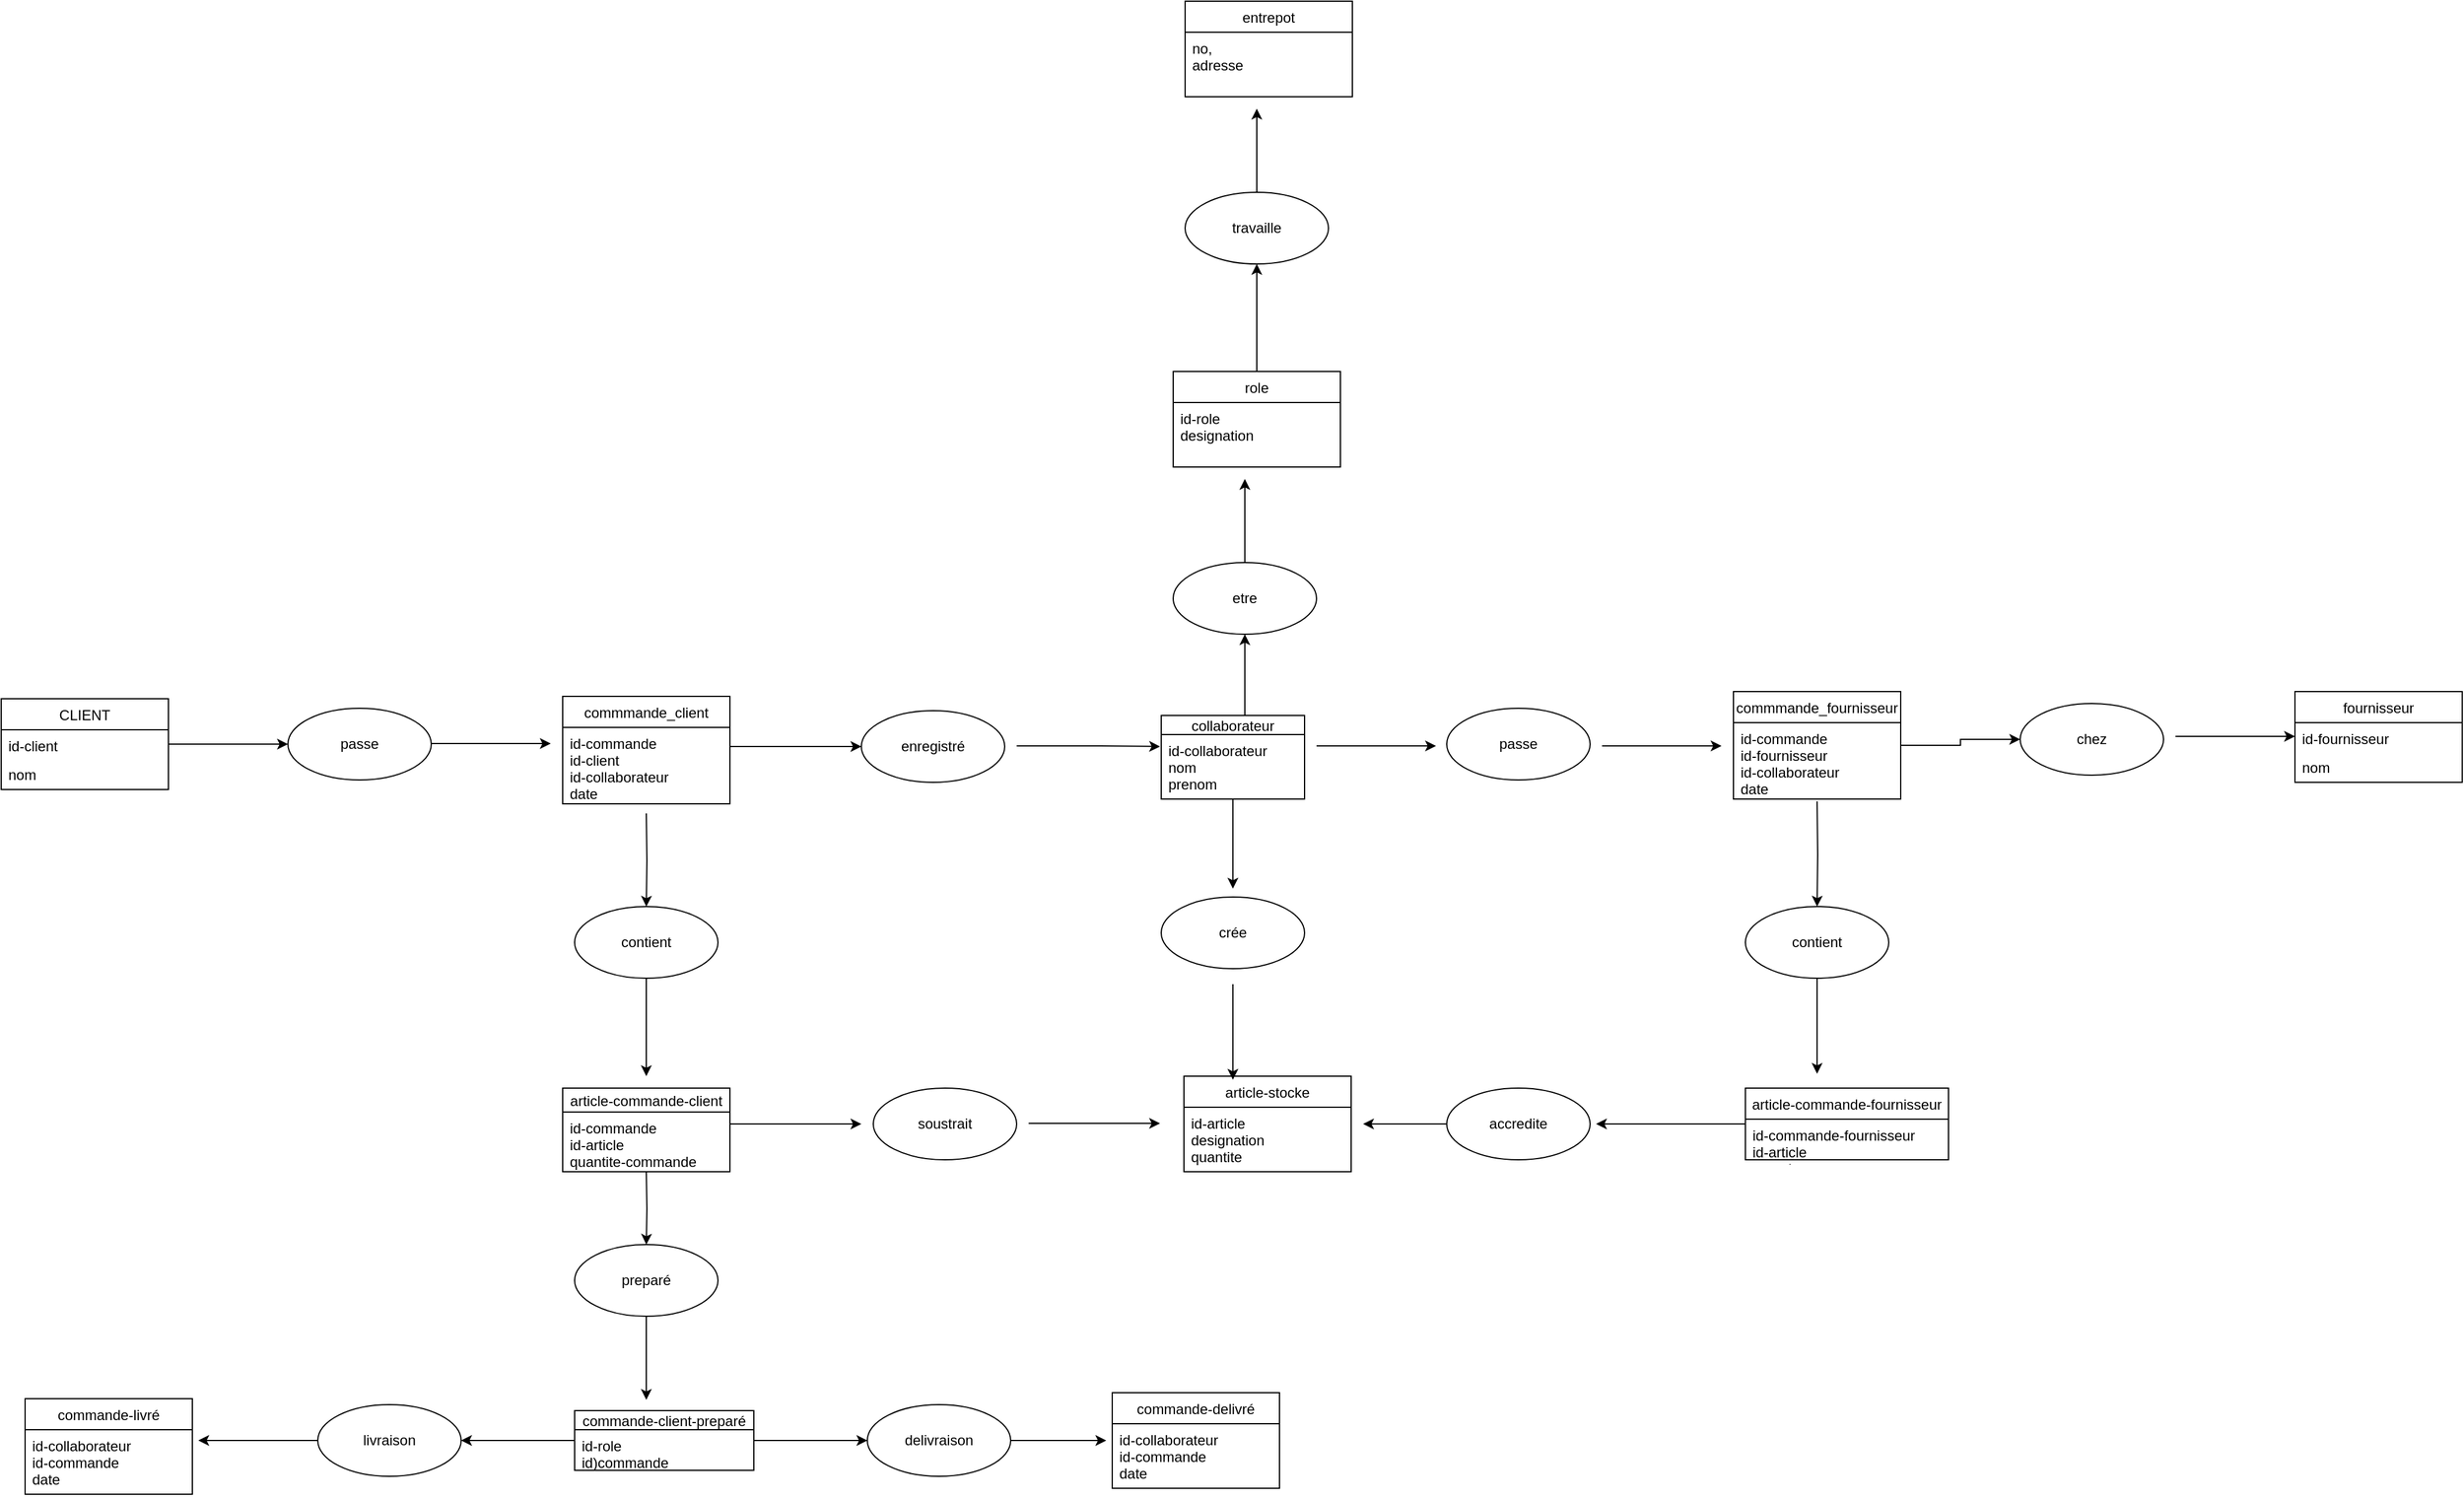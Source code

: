 <mxfile version="16.5.4" type="google"><diagram id="woj8xbHkPun7IAL6MxO8" name="Page-4"><mxGraphModel dx="2062" dy="1042" grid="1" gridSize="10" guides="1" tooltips="1" connect="1" arrows="1" fold="1" page="1" pageScale="1" pageWidth="850" pageHeight="1100" math="0" shadow="0"><root><object label="" id="11S-civTUyGbH9KHt7KV-0"><mxCell/></object><mxCell id="11S-civTUyGbH9KHt7KV-1" parent="11S-civTUyGbH9KHt7KV-0"/><mxCell id="11S-civTUyGbH9KHt7KV-27" value="" style="edgeStyle=orthogonalEdgeStyle;rounded=0;orthogonalLoop=1;jettySize=auto;html=1;" parent="11S-civTUyGbH9KHt7KV-1" source="11S-civTUyGbH9KHt7KV-28" target="11S-civTUyGbH9KHt7KV-32" edge="1"><mxGeometry relative="1" as="geometry"/></mxCell><mxCell id="11S-civTUyGbH9KHt7KV-28" value="CLIENT" style="swimlane;fontStyle=0;childLayout=stackLayout;horizontal=1;startSize=26;fillColor=none;horizontalStack=0;resizeParent=1;resizeParentMax=0;resizeLast=0;collapsible=1;marginBottom=0;" parent="11S-civTUyGbH9KHt7KV-1" vertex="1"><mxGeometry x="40" y="584" width="140" height="76" as="geometry"/></mxCell><mxCell id="11S-civTUyGbH9KHt7KV-29" value="id-client" style="text;strokeColor=none;fillColor=none;align=left;verticalAlign=top;spacingLeft=4;spacingRight=4;overflow=hidden;rotatable=0;points=[[0,0.5],[1,0.5]];portConstraint=eastwest;" parent="11S-civTUyGbH9KHt7KV-28" vertex="1"><mxGeometry y="26" width="140" height="24" as="geometry"/></mxCell><mxCell id="11S-civTUyGbH9KHt7KV-30" value="nom" style="text;strokeColor=none;fillColor=none;align=left;verticalAlign=top;spacingLeft=4;spacingRight=4;overflow=hidden;rotatable=0;points=[[0,0.5],[1,0.5]];portConstraint=eastwest;" parent="11S-civTUyGbH9KHt7KV-28" vertex="1"><mxGeometry y="50" width="140" height="26" as="geometry"/></mxCell><mxCell id="11S-civTUyGbH9KHt7KV-32" value="passe" style="ellipse;whiteSpace=wrap;html=1;fillColor=none;fontStyle=0;startSize=26;" parent="11S-civTUyGbH9KHt7KV-1" vertex="1"><mxGeometry x="280" y="592" width="120" height="60" as="geometry"/></mxCell><mxCell id="11S-civTUyGbH9KHt7KV-33" value="" style="edgeStyle=orthogonalEdgeStyle;rounded=0;orthogonalLoop=1;jettySize=auto;html=1;" parent="11S-civTUyGbH9KHt7KV-1" source="11S-civTUyGbH9KHt7KV-34" target="11S-civTUyGbH9KHt7KV-39" edge="1"><mxGeometry relative="1" as="geometry"><Array as="points"><mxPoint x="690" y="624"/><mxPoint x="690" y="624"/></Array></mxGeometry></mxCell><mxCell id="11S-civTUyGbH9KHt7KV-45" value="" style="edgeStyle=orthogonalEdgeStyle;rounded=0;orthogonalLoop=1;jettySize=auto;html=1;" parent="11S-civTUyGbH9KHt7KV-1" target="11S-civTUyGbH9KHt7KV-44" edge="1"><mxGeometry relative="1" as="geometry"><mxPoint x="580" y="680" as="sourcePoint"/></mxGeometry></mxCell><mxCell id="11S-civTUyGbH9KHt7KV-34" value="commmande_client" style="swimlane;fontStyle=0;childLayout=stackLayout;horizontal=1;startSize=26;fillColor=none;horizontalStack=0;resizeParent=1;resizeParentMax=0;resizeLast=0;collapsible=1;marginBottom=0;" parent="11S-civTUyGbH9KHt7KV-1" vertex="1"><mxGeometry x="510" y="582" width="140" height="90" as="geometry"/></mxCell><mxCell id="11S-civTUyGbH9KHt7KV-35" value="id-commande&#10;id-client&#10;id-collaborateur&#10;date" style="text;strokeColor=none;fillColor=none;align=left;verticalAlign=top;spacingLeft=4;spacingRight=4;overflow=hidden;rotatable=0;points=[[0,0.5],[1,0.5]];portConstraint=eastwest;" parent="11S-civTUyGbH9KHt7KV-34" vertex="1"><mxGeometry y="26" width="140" height="64" as="geometry"/></mxCell><mxCell id="11S-civTUyGbH9KHt7KV-41" value="" style="edgeStyle=orthogonalEdgeStyle;rounded=0;orthogonalLoop=1;jettySize=auto;html=1;" parent="11S-civTUyGbH9KHt7KV-1" source="11S-civTUyGbH9KHt7KV-36" target="11S-civTUyGbH9KHt7KV-40" edge="1"><mxGeometry relative="1" as="geometry"><Array as="points"><mxPoint x="1081" y="580"/><mxPoint x="1081" y="580"/></Array></mxGeometry></mxCell><mxCell id="11S-civTUyGbH9KHt7KV-140" value="" style="edgeStyle=orthogonalEdgeStyle;rounded=0;orthogonalLoop=1;jettySize=auto;html=1;" parent="11S-civTUyGbH9KHt7KV-1" source="11S-civTUyGbH9KHt7KV-36" edge="1"><mxGeometry relative="1" as="geometry"><mxPoint x="1071" y="743" as="targetPoint"/></mxGeometry></mxCell><mxCell id="11S-civTUyGbH9KHt7KV-36" value="collaborateur" style="swimlane;fontStyle=0;childLayout=stackLayout;horizontal=1;startSize=16;fillColor=none;horizontalStack=0;resizeParent=1;resizeParentMax=0;resizeLast=0;collapsible=1;marginBottom=0;" parent="11S-civTUyGbH9KHt7KV-1" vertex="1"><mxGeometry x="1011" y="598" width="120" height="70" as="geometry"/></mxCell><mxCell id="11S-civTUyGbH9KHt7KV-37" value="id-collaborateur&#10;nom&#10;prenom" style="text;strokeColor=none;fillColor=none;align=left;verticalAlign=top;spacingLeft=4;spacingRight=4;overflow=hidden;rotatable=0;points=[[0,0.5],[1,0.5]];portConstraint=eastwest;" parent="11S-civTUyGbH9KHt7KV-36" vertex="1"><mxGeometry y="16" width="120" height="54" as="geometry"/></mxCell><mxCell id="11S-civTUyGbH9KHt7KV-39" value="enregistré" style="ellipse;whiteSpace=wrap;html=1;fillColor=none;fontStyle=0;startSize=26;" parent="11S-civTUyGbH9KHt7KV-1" vertex="1"><mxGeometry x="760" y="594" width="120" height="60" as="geometry"/></mxCell><mxCell id="11S-civTUyGbH9KHt7KV-43" value="" style="edgeStyle=orthogonalEdgeStyle;rounded=0;orthogonalLoop=1;jettySize=auto;html=1;" parent="11S-civTUyGbH9KHt7KV-1" source="11S-civTUyGbH9KHt7KV-40" edge="1"><mxGeometry relative="1" as="geometry"><mxPoint x="1081" y="400" as="targetPoint"/></mxGeometry></mxCell><mxCell id="11S-civTUyGbH9KHt7KV-40" value="etre" style="ellipse;whiteSpace=wrap;html=1;fillColor=none;fontStyle=0;startSize=26;" parent="11S-civTUyGbH9KHt7KV-1" vertex="1"><mxGeometry x="1021" y="470" width="120" height="60" as="geometry"/></mxCell><mxCell id="11S-civTUyGbH9KHt7KV-47" value="" style="edgeStyle=orthogonalEdgeStyle;rounded=0;orthogonalLoop=1;jettySize=auto;html=1;" parent="11S-civTUyGbH9KHt7KV-1" source="11S-civTUyGbH9KHt7KV-44" edge="1"><mxGeometry relative="1" as="geometry"><mxPoint x="580" y="900" as="targetPoint"/></mxGeometry></mxCell><mxCell id="11S-civTUyGbH9KHt7KV-44" value="contient" style="ellipse;whiteSpace=wrap;html=1;fillColor=none;fontStyle=0;startSize=26;" parent="11S-civTUyGbH9KHt7KV-1" vertex="1"><mxGeometry x="520" y="758" width="120" height="60" as="geometry"/></mxCell><mxCell id="11S-civTUyGbH9KHt7KV-52" value="" style="edgeStyle=orthogonalEdgeStyle;rounded=0;orthogonalLoop=1;jettySize=auto;html=1;" parent="11S-civTUyGbH9KHt7KV-1" source="11S-civTUyGbH9KHt7KV-48" edge="1"><mxGeometry relative="1" as="geometry"><mxPoint x="760" y="940" as="targetPoint"/><Array as="points"><mxPoint x="680" y="940"/><mxPoint x="680" y="940"/></Array></mxGeometry></mxCell><mxCell id="11S-civTUyGbH9KHt7KV-111" value="" style="edgeStyle=orthogonalEdgeStyle;rounded=0;orthogonalLoop=1;jettySize=auto;html=1;" parent="11S-civTUyGbH9KHt7KV-1" target="11S-civTUyGbH9KHt7KV-110" edge="1"><mxGeometry relative="1" as="geometry"><mxPoint x="580" y="980" as="sourcePoint"/></mxGeometry></mxCell><mxCell id="11S-civTUyGbH9KHt7KV-48" value="article-commande-client" style="swimlane;fontStyle=0;childLayout=stackLayout;horizontal=1;startSize=20;fillColor=none;horizontalStack=0;resizeParent=1;resizeParentMax=0;resizeLast=0;collapsible=1;marginBottom=0;" parent="11S-civTUyGbH9KHt7KV-1" vertex="1"><mxGeometry x="510" y="910" width="140" height="70" as="geometry"/></mxCell><mxCell id="11S-civTUyGbH9KHt7KV-49" value="id-commande&#10;id-article&#10;quantite-commande" style="text;strokeColor=none;fillColor=none;align=left;verticalAlign=top;spacingLeft=4;spacingRight=4;overflow=hidden;rotatable=0;points=[[0,0.5],[1,0.5]];portConstraint=eastwest;" parent="11S-civTUyGbH9KHt7KV-48" vertex="1"><mxGeometry y="20" width="140" height="50" as="geometry"/></mxCell><mxCell id="11S-civTUyGbH9KHt7KV-51" value="soustrait" style="ellipse;whiteSpace=wrap;html=1;fillColor=none;fontStyle=0;startSize=26;" parent="11S-civTUyGbH9KHt7KV-1" vertex="1"><mxGeometry x="770" y="910" width="120" height="60" as="geometry"/></mxCell><mxCell id="11S-civTUyGbH9KHt7KV-55" value="article-stocke" style="swimlane;fontStyle=0;childLayout=stackLayout;horizontal=1;startSize=26;fillColor=none;horizontalStack=0;resizeParent=1;resizeParentMax=0;resizeLast=0;collapsible=1;marginBottom=0;" parent="11S-civTUyGbH9KHt7KV-1" vertex="1"><mxGeometry x="1030" y="900" width="140" height="80" as="geometry"/></mxCell><mxCell id="11S-civTUyGbH9KHt7KV-56" value="id-article&#10;designation&#10;quantite&#10;" style="text;strokeColor=none;fillColor=none;align=left;verticalAlign=top;spacingLeft=4;spacingRight=4;overflow=hidden;rotatable=0;points=[[0,0.5],[1,0.5]];portConstraint=eastwest;" parent="11S-civTUyGbH9KHt7KV-55" vertex="1"><mxGeometry y="26" width="140" height="54" as="geometry"/></mxCell><mxCell id="11S-civTUyGbH9KHt7KV-57" value="passe" style="ellipse;whiteSpace=wrap;html=1;fillColor=none;fontStyle=0;startSize=26;" parent="11S-civTUyGbH9KHt7KV-1" vertex="1"><mxGeometry x="1250" y="592" width="120" height="60" as="geometry"/></mxCell><mxCell id="11S-civTUyGbH9KHt7KV-109" value="" style="edgeStyle=orthogonalEdgeStyle;rounded=0;orthogonalLoop=1;jettySize=auto;html=1;" parent="11S-civTUyGbH9KHt7KV-1" source="11S-civTUyGbH9KHt7KV-58" edge="1"><mxGeometry relative="1" as="geometry"><mxPoint x="1180" y="940" as="targetPoint"/></mxGeometry></mxCell><mxCell id="11S-civTUyGbH9KHt7KV-58" value="accredite" style="ellipse;whiteSpace=wrap;html=1;fillColor=none;fontStyle=0;startSize=26;" parent="11S-civTUyGbH9KHt7KV-1" vertex="1"><mxGeometry x="1250" y="910" width="120" height="60" as="geometry"/></mxCell><mxCell id="11S-civTUyGbH9KHt7KV-59" value="" style="edgeStyle=orthogonalEdgeStyle;rounded=0;orthogonalLoop=1;jettySize=auto;html=1;" parent="11S-civTUyGbH9KHt7KV-1" target="11S-civTUyGbH9KHt7KV-63" edge="1"><mxGeometry relative="1" as="geometry"><mxPoint x="1560" y="670" as="sourcePoint"/></mxGeometry></mxCell><mxCell id="11S-civTUyGbH9KHt7KV-68" value="" style="edgeStyle=orthogonalEdgeStyle;rounded=0;orthogonalLoop=1;jettySize=auto;html=1;" parent="11S-civTUyGbH9KHt7KV-1" source="11S-civTUyGbH9KHt7KV-60" target="11S-civTUyGbH9KHt7KV-67" edge="1"><mxGeometry relative="1" as="geometry"/></mxCell><mxCell id="11S-civTUyGbH9KHt7KV-60" value="commmande_fournisseur" style="swimlane;fontStyle=0;childLayout=stackLayout;horizontal=1;startSize=26;fillColor=none;horizontalStack=0;resizeParent=1;resizeParentMax=0;resizeLast=0;collapsible=1;marginBottom=0;" parent="11S-civTUyGbH9KHt7KV-1" vertex="1"><mxGeometry x="1490" y="578" width="140" height="90" as="geometry"/></mxCell><mxCell id="11S-civTUyGbH9KHt7KV-61" value="id-commande&#10;id-fournisseur&#10;id-collaborateur&#10;date&#10;" style="text;strokeColor=none;fillColor=none;align=left;verticalAlign=top;spacingLeft=4;spacingRight=4;overflow=hidden;rotatable=0;points=[[0,0.5],[1,0.5]];portConstraint=eastwest;" parent="11S-civTUyGbH9KHt7KV-60" vertex="1"><mxGeometry y="26" width="140" height="64" as="geometry"/></mxCell><mxCell id="11S-civTUyGbH9KHt7KV-62" value="" style="edgeStyle=orthogonalEdgeStyle;rounded=0;orthogonalLoop=1;jettySize=auto;html=1;" parent="11S-civTUyGbH9KHt7KV-1" source="11S-civTUyGbH9KHt7KV-63" edge="1"><mxGeometry relative="1" as="geometry"><mxPoint x="1560" y="898" as="targetPoint"/></mxGeometry></mxCell><mxCell id="11S-civTUyGbH9KHt7KV-63" value="contient" style="ellipse;whiteSpace=wrap;html=1;fillColor=none;fontStyle=0;startSize=26;" parent="11S-civTUyGbH9KHt7KV-1" vertex="1"><mxGeometry x="1500" y="758" width="120" height="60" as="geometry"/></mxCell><mxCell id="11S-civTUyGbH9KHt7KV-107" value="" style="edgeStyle=orthogonalEdgeStyle;rounded=0;orthogonalLoop=1;jettySize=auto;html=1;" parent="11S-civTUyGbH9KHt7KV-1" source="11S-civTUyGbH9KHt7KV-64" edge="1"><mxGeometry relative="1" as="geometry"><mxPoint x="1375" y="940" as="targetPoint"/></mxGeometry></mxCell><mxCell id="11S-civTUyGbH9KHt7KV-64" value="article-commande-fournisseur" style="swimlane;fontStyle=0;childLayout=stackLayout;horizontal=1;startSize=26;fillColor=none;horizontalStack=0;resizeParent=1;resizeParentMax=0;resizeLast=0;collapsible=1;marginBottom=0;" parent="11S-civTUyGbH9KHt7KV-1" vertex="1"><mxGeometry x="1500" y="910" width="170" height="60" as="geometry"/></mxCell><mxCell id="11S-civTUyGbH9KHt7KV-105" value="id-commande-fournisseur&#10;id-article&#10;quantite" style="text;strokeColor=none;fillColor=none;align=left;verticalAlign=top;spacingLeft=4;spacingRight=4;overflow=hidden;rotatable=0;points=[[0,0.5],[1,0.5]];portConstraint=eastwest;" parent="11S-civTUyGbH9KHt7KV-64" vertex="1"><mxGeometry y="26" width="170" height="34" as="geometry"/></mxCell><mxCell id="11S-civTUyGbH9KHt7KV-67" value="chez" style="ellipse;whiteSpace=wrap;html=1;fillColor=none;fontStyle=0;startSize=26;" parent="11S-civTUyGbH9KHt7KV-1" vertex="1"><mxGeometry x="1730" y="588" width="120" height="60" as="geometry"/></mxCell><mxCell id="11S-civTUyGbH9KHt7KV-73" value="fournisseur" style="swimlane;fontStyle=0;childLayout=stackLayout;horizontal=1;startSize=26;fillColor=none;horizontalStack=0;resizeParent=1;resizeParentMax=0;resizeLast=0;collapsible=1;marginBottom=0;" parent="11S-civTUyGbH9KHt7KV-1" vertex="1"><mxGeometry x="1960" y="578" width="140" height="76" as="geometry"/></mxCell><mxCell id="11S-civTUyGbH9KHt7KV-74" value="id-fournisseur" style="text;strokeColor=none;fillColor=none;align=left;verticalAlign=top;spacingLeft=4;spacingRight=4;overflow=hidden;rotatable=0;points=[[0,0.5],[1,0.5]];portConstraint=eastwest;" parent="11S-civTUyGbH9KHt7KV-73" vertex="1"><mxGeometry y="26" width="140" height="24" as="geometry"/></mxCell><mxCell id="11S-civTUyGbH9KHt7KV-75" value="nom" style="text;strokeColor=none;fillColor=none;align=left;verticalAlign=top;spacingLeft=4;spacingRight=4;overflow=hidden;rotatable=0;points=[[0,0.5],[1,0.5]];portConstraint=eastwest;" parent="11S-civTUyGbH9KHt7KV-73" vertex="1"><mxGeometry y="50" width="140" height="26" as="geometry"/></mxCell><mxCell id="11S-civTUyGbH9KHt7KV-89" value="" style="edgeStyle=orthogonalEdgeStyle;rounded=0;orthogonalLoop=1;jettySize=auto;html=1;" parent="11S-civTUyGbH9KHt7KV-1" edge="1"><mxGeometry relative="1" as="geometry"><mxPoint x="400" y="621.5" as="sourcePoint"/><mxPoint x="500" y="621.5" as="targetPoint"/></mxGeometry></mxCell><mxCell id="11S-civTUyGbH9KHt7KV-93" value="" style="edgeStyle=orthogonalEdgeStyle;rounded=0;orthogonalLoop=1;jettySize=auto;html=1;" parent="11S-civTUyGbH9KHt7KV-1" edge="1"><mxGeometry relative="1" as="geometry"><mxPoint x="890" y="623.5" as="sourcePoint"/><mxPoint x="1010" y="624" as="targetPoint"/><Array as="points"><mxPoint x="960" y="623.5"/><mxPoint x="960" y="623.5"/></Array></mxGeometry></mxCell><mxCell id="11S-civTUyGbH9KHt7KV-95" value="" style="edgeStyle=orthogonalEdgeStyle;rounded=0;orthogonalLoop=1;jettySize=auto;html=1;" parent="11S-civTUyGbH9KHt7KV-1" edge="1"><mxGeometry relative="1" as="geometry"><mxPoint x="1141" y="623.5" as="sourcePoint"/><mxPoint x="1241" y="623.5" as="targetPoint"/></mxGeometry></mxCell><mxCell id="11S-civTUyGbH9KHt7KV-97" value="" style="edgeStyle=orthogonalEdgeStyle;rounded=0;orthogonalLoop=1;jettySize=auto;html=1;" parent="11S-civTUyGbH9KHt7KV-1" edge="1"><mxGeometry relative="1" as="geometry"><mxPoint x="1380" y="623.5" as="sourcePoint"/><mxPoint x="1480" y="623.5" as="targetPoint"/></mxGeometry></mxCell><mxCell id="11S-civTUyGbH9KHt7KV-99" value="" style="edgeStyle=orthogonalEdgeStyle;rounded=0;orthogonalLoop=1;jettySize=auto;html=1;" parent="11S-civTUyGbH9KHt7KV-1" edge="1"><mxGeometry relative="1" as="geometry"><mxPoint x="1860" y="615.5" as="sourcePoint"/><mxPoint x="1960" y="615.5" as="targetPoint"/></mxGeometry></mxCell><mxCell id="11S-civTUyGbH9KHt7KV-101" value="" style="edgeStyle=orthogonalEdgeStyle;rounded=0;orthogonalLoop=1;jettySize=auto;html=1;" parent="11S-civTUyGbH9KHt7KV-1" edge="1"><mxGeometry relative="1" as="geometry"><mxPoint x="900" y="939.5" as="sourcePoint"/><mxPoint x="1010" y="939.5" as="targetPoint"/><Array as="points"><mxPoint x="1000" y="939.5"/><mxPoint x="1000" y="939.5"/></Array></mxGeometry></mxCell><mxCell id="11S-civTUyGbH9KHt7KV-113" value="" style="edgeStyle=orthogonalEdgeStyle;rounded=0;orthogonalLoop=1;jettySize=auto;html=1;" parent="11S-civTUyGbH9KHt7KV-1" source="11S-civTUyGbH9KHt7KV-110" edge="1"><mxGeometry relative="1" as="geometry"><mxPoint x="580" y="1171" as="targetPoint"/></mxGeometry></mxCell><mxCell id="11S-civTUyGbH9KHt7KV-110" value="preparé" style="ellipse;whiteSpace=wrap;html=1;fillColor=none;fontStyle=0;startSize=20;" parent="11S-civTUyGbH9KHt7KV-1" vertex="1"><mxGeometry x="520" y="1041" width="120" height="60" as="geometry"/></mxCell><mxCell id="11S-civTUyGbH9KHt7KV-119" value="" style="edgeStyle=orthogonalEdgeStyle;rounded=0;orthogonalLoop=1;jettySize=auto;html=1;" parent="11S-civTUyGbH9KHt7KV-1" source="11S-civTUyGbH9KHt7KV-115" target="11S-civTUyGbH9KHt7KV-118" edge="1"><mxGeometry relative="1" as="geometry"/></mxCell><mxCell id="11S-civTUyGbH9KHt7KV-126" value="" style="edgeStyle=orthogonalEdgeStyle;rounded=0;orthogonalLoop=1;jettySize=auto;html=1;" parent="11S-civTUyGbH9KHt7KV-1" source="11S-civTUyGbH9KHt7KV-115" target="11S-civTUyGbH9KHt7KV-125" edge="1"><mxGeometry relative="1" as="geometry"/></mxCell><mxCell id="11S-civTUyGbH9KHt7KV-115" value="commande-client-preparé" style="swimlane;fontStyle=0;childLayout=stackLayout;horizontal=1;startSize=16;fillColor=none;horizontalStack=0;resizeParent=1;resizeParentMax=0;resizeLast=0;collapsible=1;marginBottom=0;" parent="11S-civTUyGbH9KHt7KV-1" vertex="1"><mxGeometry x="520" y="1180" width="150" height="50" as="geometry"/></mxCell><mxCell id="11S-civTUyGbH9KHt7KV-116" value="id-role&#10;id)commande" style="text;strokeColor=none;fillColor=none;align=left;verticalAlign=top;spacingLeft=4;spacingRight=4;overflow=hidden;rotatable=0;points=[[0,0.5],[1,0.5]];portConstraint=eastwest;" parent="11S-civTUyGbH9KHt7KV-115" vertex="1"><mxGeometry y="16" width="150" height="34" as="geometry"/></mxCell><mxCell id="11S-civTUyGbH9KHt7KV-121" value="" style="edgeStyle=orthogonalEdgeStyle;rounded=0;orthogonalLoop=1;jettySize=auto;html=1;" parent="11S-civTUyGbH9KHt7KV-1" source="11S-civTUyGbH9KHt7KV-118" edge="1"><mxGeometry relative="1" as="geometry"><mxPoint x="965" y="1205" as="targetPoint"/></mxGeometry></mxCell><mxCell id="11S-civTUyGbH9KHt7KV-118" value="delivraison" style="ellipse;whiteSpace=wrap;html=1;fillColor=none;fontStyle=0;startSize=16;" parent="11S-civTUyGbH9KHt7KV-1" vertex="1"><mxGeometry x="765" y="1175" width="120" height="60" as="geometry"/></mxCell><mxCell id="11S-civTUyGbH9KHt7KV-122" value="commande-delivré" style="swimlane;fontStyle=0;childLayout=stackLayout;horizontal=1;startSize=26;fillColor=none;horizontalStack=0;resizeParent=1;resizeParentMax=0;resizeLast=0;collapsible=1;marginBottom=0;" parent="11S-civTUyGbH9KHt7KV-1" vertex="1"><mxGeometry x="970" y="1165" width="140" height="80" as="geometry"/></mxCell><mxCell id="11S-civTUyGbH9KHt7KV-123" value="id-collaborateur&#10;id-commande&#10;date" style="text;strokeColor=none;fillColor=none;align=left;verticalAlign=top;spacingLeft=4;spacingRight=4;overflow=hidden;rotatable=0;points=[[0,0.5],[1,0.5]];portConstraint=eastwest;" parent="11S-civTUyGbH9KHt7KV-122" vertex="1"><mxGeometry y="26" width="140" height="54" as="geometry"/></mxCell><mxCell id="11S-civTUyGbH9KHt7KV-128" value="" style="edgeStyle=orthogonalEdgeStyle;rounded=0;orthogonalLoop=1;jettySize=auto;html=1;" parent="11S-civTUyGbH9KHt7KV-1" source="11S-civTUyGbH9KHt7KV-125" edge="1"><mxGeometry relative="1" as="geometry"><mxPoint x="205" y="1205" as="targetPoint"/></mxGeometry></mxCell><mxCell id="11S-civTUyGbH9KHt7KV-125" value="livraison" style="ellipse;whiteSpace=wrap;html=1;fillColor=none;fontStyle=0;startSize=16;" parent="11S-civTUyGbH9KHt7KV-1" vertex="1"><mxGeometry x="305" y="1175" width="120" height="60" as="geometry"/></mxCell><mxCell id="11S-civTUyGbH9KHt7KV-129" value="commande-livré" style="swimlane;fontStyle=0;childLayout=stackLayout;horizontal=1;startSize=26;fillColor=none;horizontalStack=0;resizeParent=1;resizeParentMax=0;resizeLast=0;collapsible=1;marginBottom=0;" parent="11S-civTUyGbH9KHt7KV-1" vertex="1"><mxGeometry x="60" y="1170" width="140" height="80" as="geometry"/></mxCell><mxCell id="11S-civTUyGbH9KHt7KV-130" value="id-collaborateur&#10;id-commande&#10;date" style="text;strokeColor=none;fillColor=none;align=left;verticalAlign=top;spacingLeft=4;spacingRight=4;overflow=hidden;rotatable=0;points=[[0,0.5],[1,0.5]];portConstraint=eastwest;" parent="11S-civTUyGbH9KHt7KV-129" vertex="1"><mxGeometry y="26" width="140" height="54" as="geometry"/></mxCell><mxCell id="11S-civTUyGbH9KHt7KV-134" value="" style="edgeStyle=orthogonalEdgeStyle;rounded=0;orthogonalLoop=1;jettySize=auto;html=1;" parent="11S-civTUyGbH9KHt7KV-1" source="11S-civTUyGbH9KHt7KV-131" edge="1"><mxGeometry relative="1" as="geometry"><mxPoint x="1091" y="220" as="targetPoint"/></mxGeometry></mxCell><mxCell id="11S-civTUyGbH9KHt7KV-131" value="role" style="swimlane;fontStyle=0;childLayout=stackLayout;horizontal=1;startSize=26;fillColor=none;horizontalStack=0;resizeParent=1;resizeParentMax=0;resizeLast=0;collapsible=1;marginBottom=0;" parent="11S-civTUyGbH9KHt7KV-1" vertex="1"><mxGeometry x="1021" y="310" width="140" height="80" as="geometry"/></mxCell><mxCell id="11S-civTUyGbH9KHt7KV-132" value="id-role&#10;designation" style="text;strokeColor=none;fillColor=none;align=left;verticalAlign=top;spacingLeft=4;spacingRight=4;overflow=hidden;rotatable=0;points=[[0,0.5],[1,0.5]];portConstraint=eastwest;" parent="11S-civTUyGbH9KHt7KV-131" vertex="1"><mxGeometry y="26" width="140" height="54" as="geometry"/></mxCell><mxCell id="11S-civTUyGbH9KHt7KV-138" value="" style="edgeStyle=orthogonalEdgeStyle;rounded=0;orthogonalLoop=1;jettySize=auto;html=1;" parent="11S-civTUyGbH9KHt7KV-1" source="11S-civTUyGbH9KHt7KV-133" edge="1"><mxGeometry relative="1" as="geometry"><mxPoint x="1091" y="90" as="targetPoint"/></mxGeometry></mxCell><mxCell id="11S-civTUyGbH9KHt7KV-133" value="travaille" style="ellipse;whiteSpace=wrap;html=1;fillColor=none;fontStyle=0;startSize=26;" parent="11S-civTUyGbH9KHt7KV-1" vertex="1"><mxGeometry x="1031" y="160" width="120" height="60" as="geometry"/></mxCell><mxCell id="11S-civTUyGbH9KHt7KV-135" value="entrepot" style="swimlane;fontStyle=0;childLayout=stackLayout;horizontal=1;startSize=26;fillColor=none;horizontalStack=0;resizeParent=1;resizeParentMax=0;resizeLast=0;collapsible=1;marginBottom=0;" parent="11S-civTUyGbH9KHt7KV-1" vertex="1"><mxGeometry x="1031" width="140" height="80" as="geometry"/></mxCell><mxCell id="11S-civTUyGbH9KHt7KV-136" value="no,&#10;adresse" style="text;strokeColor=none;fillColor=none;align=left;verticalAlign=top;spacingLeft=4;spacingRight=4;overflow=hidden;rotatable=0;points=[[0,0.5],[1,0.5]];portConstraint=eastwest;" parent="11S-civTUyGbH9KHt7KV-135" vertex="1"><mxGeometry y="26" width="140" height="54" as="geometry"/></mxCell><mxCell id="11S-civTUyGbH9KHt7KV-142" value="" style="edgeStyle=orthogonalEdgeStyle;rounded=0;orthogonalLoop=1;jettySize=auto;html=1;" parent="11S-civTUyGbH9KHt7KV-1" edge="1"><mxGeometry relative="1" as="geometry"><mxPoint x="1071" y="823" as="sourcePoint"/><mxPoint x="1071" y="903" as="targetPoint"/></mxGeometry></mxCell><mxCell id="11S-civTUyGbH9KHt7KV-143" value="crée" style="ellipse;whiteSpace=wrap;html=1;fillColor=none;fontStyle=0;startSize=26;" parent="11S-civTUyGbH9KHt7KV-1" vertex="1"><mxGeometry x="1011" y="750" width="120" height="60" as="geometry"/></mxCell></root></mxGraphModel></diagram></mxfile>